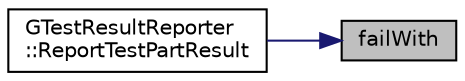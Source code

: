 digraph "failWith"
{
 // LATEX_PDF_SIZE
  edge [fontname="Helvetica",fontsize="10",labelfontname="Helvetica",labelfontsize="10"];
  node [fontname="Helvetica",fontsize="10",shape=record];
  rankdir="RL";
  Node1 [label="failWith",height=0.2,width=0.4,color="black", fillcolor="grey75", style="filled", fontcolor="black",tooltip=" "];
  Node1 -> Node2 [dir="back",color="midnightblue",fontsize="10",style="solid",fontname="Helvetica"];
  Node2 [label="GTestResultReporter\l::ReportTestPartResult",height=0.2,width=0.4,color="black", fillcolor="white", style="filled",URL="$class_g_test_result_reporter.html#a9e2afb7b18eeaefc446a1367d96fb56a",tooltip=" "];
}
